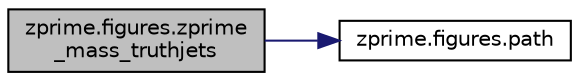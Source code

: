 digraph "zprime.figures.zprime_mass_truthjets"
{
 // INTERACTIVE_SVG=YES
 // LATEX_PDF_SIZE
  edge [fontname="Helvetica",fontsize="10",labelfontname="Helvetica",labelfontsize="10"];
  node [fontname="Helvetica",fontsize="10",shape=record];
  rankdir="LR";
  Node1 [label="zprime.figures.zprime\l_mass_truthjets",height=0.2,width=0.4,color="black", fillcolor="grey75", style="filled", fontcolor="black",tooltip=" "];
  Node1 -> Node2 [color="midnightblue",fontsize="10",style="solid",fontname="Helvetica"];
  Node2 [label="zprime.figures.path",height=0.2,width=0.4,color="black", fillcolor="white", style="filled",URL="$namespacezprime_1_1figures.html#a590fd091ae3eef5ea4b5ef3d9b597fcd",tooltip=" "];
}
